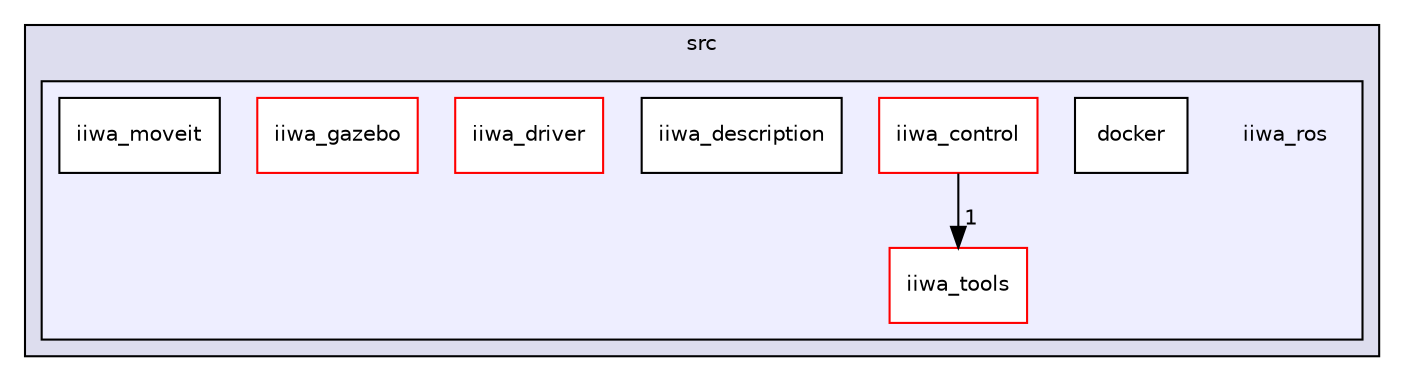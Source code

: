 digraph "/home/lmunier/Documents/robetarme/robetarme-deliverables-wp5/src/iiwa_ros" {
  compound=true
  node [ fontsize="10", fontname="Helvetica"];
  edge [ labelfontsize="10", labelfontname="Helvetica"];
  subgraph clusterdir_68267d1309a1af8e8297ef4c3efbcdba {
    graph [ bgcolor="#ddddee", pencolor="black", label="src" fontname="Helvetica", fontsize="10", URL="dir_68267d1309a1af8e8297ef4c3efbcdba.html"]
  subgraph clusterdir_69e928a0ea828c5e87a9d7882b30aa73 {
    graph [ bgcolor="#eeeeff", pencolor="black", label="" URL="dir_69e928a0ea828c5e87a9d7882b30aa73.html"];
    dir_69e928a0ea828c5e87a9d7882b30aa73 [shape=plaintext label="iiwa_ros"];
    dir_306fd692ef89a82e24cca9f5da367d76 [shape=box label="docker" color="black" fillcolor="white" style="filled" URL="dir_306fd692ef89a82e24cca9f5da367d76.html"];
    dir_06f5ef93f01eda3d11e1afbe208b4145 [shape=box label="iiwa_control" color="red" fillcolor="white" style="filled" URL="dir_06f5ef93f01eda3d11e1afbe208b4145.html"];
    dir_729f0a973d28774a7e8a6bb0ac367e0c [shape=box label="iiwa_description" color="black" fillcolor="white" style="filled" URL="dir_729f0a973d28774a7e8a6bb0ac367e0c.html"];
    dir_a5184dd6c572298552f22e95a4bb4e39 [shape=box label="iiwa_driver" color="red" fillcolor="white" style="filled" URL="dir_a5184dd6c572298552f22e95a4bb4e39.html"];
    dir_6900474aa24cad14c1a057a7441c1908 [shape=box label="iiwa_gazebo" color="red" fillcolor="white" style="filled" URL="dir_6900474aa24cad14c1a057a7441c1908.html"];
    dir_923163d64d53ee3720f28255a4ed4dbb [shape=box label="iiwa_moveit" color="black" fillcolor="white" style="filled" URL="dir_923163d64d53ee3720f28255a4ed4dbb.html"];
    dir_e789eb4300345b263128670793af9cac [shape=box label="iiwa_tools" color="red" fillcolor="white" style="filled" URL="dir_e789eb4300345b263128670793af9cac.html"];
  }
  }
  dir_06f5ef93f01eda3d11e1afbe208b4145->dir_e789eb4300345b263128670793af9cac [headlabel="1", labeldistance=1.5 headhref="dir_000020_000033.html"];
}
